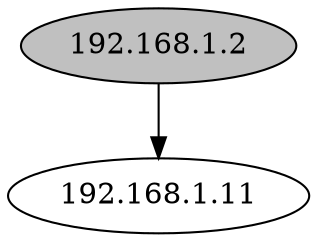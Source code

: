 digraph DAG {
S0[label="192.168.1.2",fillcolor=grey,style=filled];
S1[label="192.168.1.11"];
S0 -> S1
}